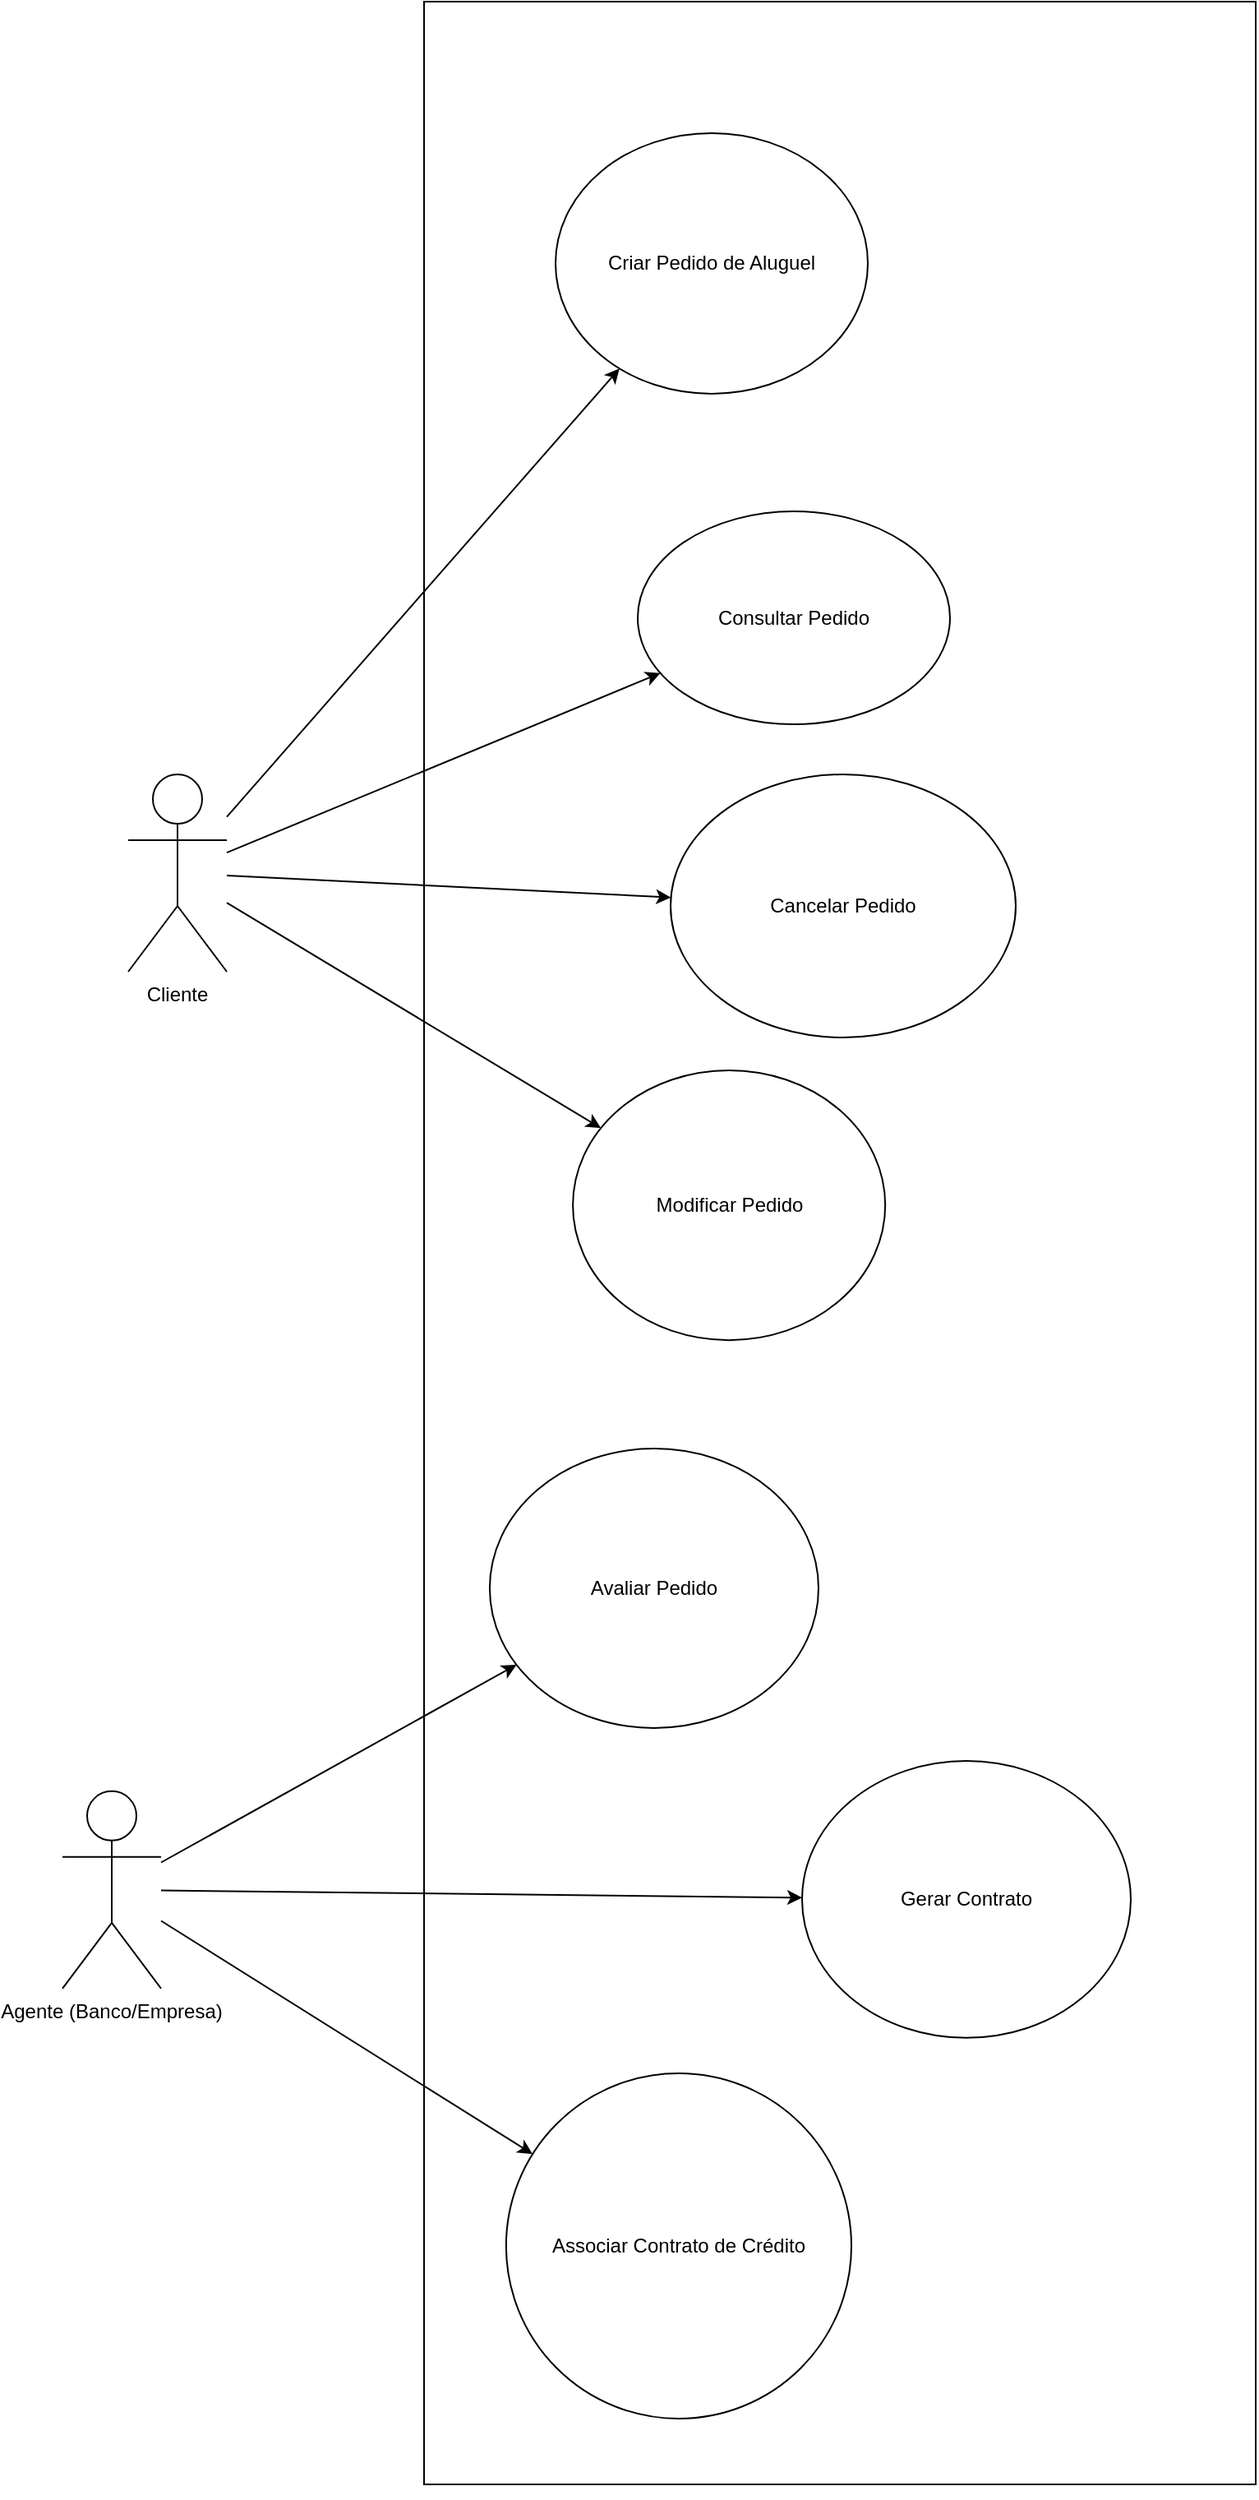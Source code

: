 <mxfile pages="3">
    <diagram id="ueE2YcmuPaFdtMZeYiOE" name="Casos de Uso">
        <mxGraphModel dx="1010" dy="3048" grid="1" gridSize="10" guides="1" tooltips="1" connect="1" arrows="1" fold="1" page="1" pageScale="1" pageWidth="827" pageHeight="1169" math="0" shadow="0">
            <root>
                <mxCell id="0"/>
                <mxCell id="1" parent="0"/>
                <mxCell id="kk-BlIpxpN1UNN-EQ3jS-1" value="" style="shape=rectangle;whiteSpace=wrap;rounded=0;" parent="1" vertex="1">
                    <mxGeometry x="270" y="-1450" width="506" height="1510" as="geometry"/>
                </mxCell>
                <mxCell id="kk-BlIpxpN1UNN-EQ3jS-2" value="Criar Pedido de Aluguel" style="ellipse;whiteSpace=wrap;html=1;" parent="kk-BlIpxpN1UNN-EQ3jS-1" vertex="1">
                    <mxGeometry x="80" y="80" width="190" height="158.44" as="geometry"/>
                </mxCell>
                <mxCell id="kk-BlIpxpN1UNN-EQ3jS-3" value="Consultar Pedido" style="ellipse;whiteSpace=wrap;html=1;" parent="kk-BlIpxpN1UNN-EQ3jS-1" vertex="1">
                    <mxGeometry x="130" y="310" width="190" height="129.53" as="geometry"/>
                </mxCell>
                <mxCell id="kk-BlIpxpN1UNN-EQ3jS-4" value="Modificar Pedido" style="ellipse;whiteSpace=wrap;html=1;" parent="kk-BlIpxpN1UNN-EQ3jS-1" vertex="1">
                    <mxGeometry x="90.54" y="650" width="190.06" height="164.07" as="geometry"/>
                </mxCell>
                <mxCell id="kk-BlIpxpN1UNN-EQ3jS-5" value="Cancelar Pedido" style="ellipse;whiteSpace=wrap;html=1;" parent="kk-BlIpxpN1UNN-EQ3jS-1" vertex="1">
                    <mxGeometry x="150" y="470" width="210" height="160" as="geometry"/>
                </mxCell>
                <mxCell id="kk-BlIpxpN1UNN-EQ3jS-6" value="Avaliar Pedido" style="ellipse;whiteSpace=wrap;html=1;" parent="kk-BlIpxpN1UNN-EQ3jS-1" vertex="1">
                    <mxGeometry x="39.96" y="880" width="200.04" height="170" as="geometry"/>
                </mxCell>
                <mxCell id="kk-BlIpxpN1UNN-EQ3jS-7" value="Gerar Contrato" style="ellipse;whiteSpace=wrap;html=1;" parent="kk-BlIpxpN1UNN-EQ3jS-1" vertex="1">
                    <mxGeometry x="230" y="1070" width="200" height="168.43" as="geometry"/>
                </mxCell>
                <mxCell id="kk-BlIpxpN1UNN-EQ3jS-8" value="Associar Contrato de Crédito" style="ellipse;whiteSpace=wrap;html=1;" parent="kk-BlIpxpN1UNN-EQ3jS-1" vertex="1">
                    <mxGeometry x="49.93" y="1260" width="210.07" height="210" as="geometry"/>
                </mxCell>
                <mxCell id="kk-BlIpxpN1UNN-EQ3jS-10" value="Cliente" style="shape=umlActor;verticalLabelPosition=bottom;verticalAlign=top;" parent="1" vertex="1">
                    <mxGeometry x="90" y="-980" width="60" height="120" as="geometry"/>
                </mxCell>
                <mxCell id="kk-BlIpxpN1UNN-EQ3jS-11" value="Agente (Banco/Empresa)" style="shape=umlActor;verticalLabelPosition=bottom;verticalAlign=top;" parent="1" vertex="1">
                    <mxGeometry x="50" y="-361.57" width="60" height="120" as="geometry"/>
                </mxCell>
                <mxCell id="kk-BlIpxpN1UNN-EQ3jS-13" style="endArrow=classic;html=1;" parent="1" source="kk-BlIpxpN1UNN-EQ3jS-10" target="kk-BlIpxpN1UNN-EQ3jS-2" edge="1">
                    <mxGeometry relative="1" as="geometry"/>
                </mxCell>
                <mxCell id="kk-BlIpxpN1UNN-EQ3jS-14" style="endArrow=classic;html=1;" parent="1" source="kk-BlIpxpN1UNN-EQ3jS-10" target="kk-BlIpxpN1UNN-EQ3jS-3" edge="1">
                    <mxGeometry relative="1" as="geometry"/>
                </mxCell>
                <mxCell id="kk-BlIpxpN1UNN-EQ3jS-15" style="endArrow=classic;html=1;" parent="1" source="kk-BlIpxpN1UNN-EQ3jS-10" target="kk-BlIpxpN1UNN-EQ3jS-4" edge="1">
                    <mxGeometry relative="1" as="geometry"/>
                </mxCell>
                <mxCell id="kk-BlIpxpN1UNN-EQ3jS-16" style="endArrow=classic;html=1;" parent="1" source="kk-BlIpxpN1UNN-EQ3jS-10" target="kk-BlIpxpN1UNN-EQ3jS-5" edge="1">
                    <mxGeometry relative="1" as="geometry"/>
                </mxCell>
                <mxCell id="kk-BlIpxpN1UNN-EQ3jS-17" style="endArrow=classic;html=1;" parent="1" source="kk-BlIpxpN1UNN-EQ3jS-11" target="kk-BlIpxpN1UNN-EQ3jS-6" edge="1">
                    <mxGeometry relative="1" as="geometry"/>
                </mxCell>
                <mxCell id="kk-BlIpxpN1UNN-EQ3jS-18" style="endArrow=classic;html=1;" parent="1" source="kk-BlIpxpN1UNN-EQ3jS-11" target="kk-BlIpxpN1UNN-EQ3jS-7" edge="1">
                    <mxGeometry relative="1" as="geometry"/>
                </mxCell>
                <mxCell id="kk-BlIpxpN1UNN-EQ3jS-19" style="endArrow=classic;html=1;" parent="1" source="kk-BlIpxpN1UNN-EQ3jS-11" target="kk-BlIpxpN1UNN-EQ3jS-8" edge="1">
                    <mxGeometry relative="1" as="geometry"/>
                </mxCell>
                <mxCell id="98hVq_maSWGoU0MG_7jL-2" style="edgeStyle=orthogonalEdgeStyle;rounded=0;orthogonalLoop=1;jettySize=auto;html=1;exitX=0.5;exitY=1;exitDx=0;exitDy=0;" parent="1" source="kk-BlIpxpN1UNN-EQ3jS-1" target="kk-BlIpxpN1UNN-EQ3jS-1" edge="1">
                    <mxGeometry relative="1" as="geometry"/>
                </mxCell>
            </root>
        </mxGraphModel>
    </diagram>
    <diagram name="Diagrama de Classes" id="aBXxrflKKB0-HzNy8kOW">
        <mxGraphModel dx="1904" dy="1926" grid="1" gridSize="10" guides="1" tooltips="1" connect="1" arrows="1" fold="1" page="1" pageScale="1" pageWidth="827" pageHeight="1169" math="0" shadow="0">
            <root>
                <mxCell id="0"/>
                <mxCell id="1" parent="0"/>
                <mxCell id="2" value="&lt;b&gt;Usuario&lt;/b&gt;&lt;br&gt;&lt;hr&gt;- id: Int&lt;br&gt;- login: String&lt;br&gt;- senha: String&lt;br&gt;- tipo: TipoUsuario&lt;br&gt;&lt;hr&gt;+ autenticar()&lt;br&gt;+ alterarSenha()" style="shape=umlClass;html=1;whiteSpace=wrap;" parent="1" vertex="1">
                    <mxGeometry x="370" y="-600" width="260" height="160" as="geometry"/>
                </mxCell>
                <mxCell id="3" value="&lt;b&gt;Cliente&lt;/b&gt;&lt;br&gt;&lt;hr&gt;- id: Int&lt;br&gt;- rg: String&lt;br&gt;- cpf: String&lt;br&gt;- nome: String&lt;br&gt;- endereco: String&lt;br&gt;- profissao: String&lt;br&gt;- empregadores: List&lt;br&gt;- rendimentos: List(max 3)&lt;br&gt;&lt;hr&gt;+ atualizarDados()&lt;br&gt;+ listarPedidos()" style="shape=umlClass;html=1;whiteSpace=wrap;" parent="1" vertex="1">
                    <mxGeometry x="370" y="-335" width="260" height="270" as="geometry"/>
                </mxCell>
                <mxCell id="-XTG8YECijy0q91fTInH-19" style="edgeStyle=none;html=1;entryX=0.5;entryY=0;entryDx=0;entryDy=0;endArrow=classic;endFill=1;" edge="1" parent="1" source="4" target="6">
                    <mxGeometry relative="1" as="geometry"/>
                </mxCell>
                <mxCell id="4" value="&lt;b&gt;Agente&lt;/b&gt;&lt;br&gt;&lt;hr&gt;- id: Int&lt;br&gt;- nome: String&lt;br&gt;- tipo: TipoAgente&lt;br&gt;&lt;hr&gt;+ avaliarPedido(Pedido)&lt;br&gt;+ registrarContrato(Contrato)" style="shape=umlClass;html=1;whiteSpace=wrap;" parent="1" vertex="1">
                    <mxGeometry x="-150" y="30" width="260" height="160" as="geometry"/>
                </mxCell>
                <mxCell id="-XTG8YECijy0q91fTInH-18" style="edgeStyle=none;html=1;entryX=0.5;entryY=0;entryDx=0;entryDy=0;endArrow=classic;endFill=1;" edge="1" parent="1" source="5" target="4">
                    <mxGeometry relative="1" as="geometry"/>
                </mxCell>
                <mxCell id="5" value="&lt;b&gt;Pedido&lt;/b&gt;&lt;br&gt;&lt;hr&gt;- id: Int&lt;br&gt;- data: LocalDateTime&lt;br&gt;- status: StatusPedido&lt;br&gt;&lt;hr&gt;+ modificar()&lt;br&gt;+ cancelar()&lt;br&gt;+ consultarStatus()" style="shape=umlClass;html=1;whiteSpace=wrap;" parent="1" vertex="1">
                    <mxGeometry x="-150" y="-280" width="260" height="160" as="geometry"/>
                </mxCell>
                <mxCell id="6" value="&lt;b&gt;Contrato&lt;/b&gt;&lt;br&gt;&lt;hr&gt;- id: Int&lt;br&gt;- tipoPropriedade: TipoPropriedade&lt;br&gt;- dataInicio: LocalDate&lt;br&gt;- dataFim: LocalDate&lt;br&gt;- valorMensal: BigDecimal&lt;br&gt;&lt;hr&gt;+ ativar()&lt;br&gt;+ encerrar()" style="shape=umlClass;html=1;whiteSpace=wrap;" parent="1" vertex="1">
                    <mxGeometry x="-150" y="290" width="260" height="160" as="geometry"/>
                </mxCell>
                <mxCell id="7" value="&lt;b&gt;Automovel&lt;/b&gt;&lt;br&gt;&lt;hr&gt;- id: Int&lt;br&gt;- placa: String&lt;br&gt;- matricula: String&lt;br&gt;- ano: Int&lt;br&gt;- marca: String&lt;br&gt;- modelo: String&lt;br&gt;&lt;hr&gt;+ disponivel()&lt;br&gt;+ reservar()" style="shape=umlClass;html=1;whiteSpace=wrap;" parent="1" vertex="1">
                    <mxGeometry x="-150" y="560" width="260" height="160" as="geometry"/>
                </mxCell>
                <mxCell id="8" value="&lt;b&gt;Credito&lt;/b&gt;&lt;br&gt;&lt;hr&gt;- id: Int&lt;br&gt;- banco: String&lt;br&gt;- valor: BigDecimal&lt;br&gt;- taxaJuros: BigDecimal&lt;br&gt;- condicoes: String&lt;br&gt;&lt;hr&gt;+ calcularParcelas()&lt;br&gt;+ aprovar()" style="shape=umlClass;html=1;whiteSpace=wrap;" parent="1" vertex="1">
                    <mxGeometry x="290" y="290" width="260" height="160" as="geometry"/>
                </mxCell>
                <mxCell id="9" value="&lt;b&gt;Empregador&lt;/b&gt;&lt;br/&gt;&lt;hr/&gt;- nome: String&lt;br/&gt;- cnpj: String&lt;br/&gt;- endereco: String&lt;br/&gt;&lt;hr/&gt;+ validarVinculo()" style="shape=umlClass;html=1;whiteSpace=wrap;" parent="1" vertex="1">
                    <mxGeometry x="370" y="50" width="260" height="160" as="geometry"/>
                </mxCell>
                <mxCell id="11" style="endArrow=block;endFill=0;html=1;" parent="1" source="3" target="2" edge="1">
                    <mxGeometry relative="1" as="geometry"/>
                </mxCell>
                <mxCell id="13" value="" style="endArrow=block;startArrow=diamondThin;startFill=0;html=1;" parent="1" source="3" target="5" edge="1">
                    <mxGeometry relative="1" as="geometry"/>
                </mxCell>
                <mxCell id="15" value="" style="endArrow=block;html=1;" parent="1" source="6" target="7" edge="1">
                    <mxGeometry relative="1" as="geometry"/>
                </mxCell>
                <mxCell id="16" value="" style="endArrow=block;html=1;" parent="1" source="6" target="8" edge="1">
                    <mxGeometry relative="1" as="geometry"/>
                </mxCell>
                <mxCell id="18" value="" style="endArrow=block;startArrow=diamondThin;startFill=0;html=1;" parent="1" source="3" target="9" edge="1">
                    <mxGeometry relative="1" as="geometry"/>
                </mxCell>
            </root>
        </mxGraphModel>
    </diagram>
    <diagram name="Diagrama de Pacotes" id="o9rWylQzHUnbPJJ1LmEw">
        <mxGraphModel dx="1635" dy="568" grid="1" gridSize="10" guides="1" tooltips="1" connect="1" arrows="1" fold="1" page="1" pageScale="1" pageWidth="827" pageHeight="1169" math="0" shadow="0">
            <root>
                <mxCell id="0"/>
                <mxCell id="1" parent="0"/>
                <mxCell id="2" value="&lt;b&gt;controller&lt;/b&gt;&lt;hr&gt;ClienteController&lt;br&gt;PedidoController&lt;br&gt;ContratoController" style="shape=folder;whiteSpace=wrap;html=1;" parent="1" vertex="1">
                    <mxGeometry x="-10" y="60" width="260" height="160" as="geometry"/>
                </mxCell>
                <mxCell id="3" value="&lt;b&gt;service&lt;/b&gt;&lt;hr&gt;ClienteService&lt;br&gt;PedidoService&lt;br&gt;ContratoService" style="shape=folder;whiteSpace=wrap;html=1;" parent="1" vertex="1">
                    <mxGeometry x="360" y="60" width="260" height="160" as="geometry"/>
                </mxCell>
                <mxCell id="4" value="&lt;b&gt;percistencia&lt;/b&gt;&lt;br&gt;&lt;hr&gt;ClienteRepository&lt;br&gt;PedidoRepository&lt;br&gt;ContratoRepository&lt;br&gt;AutomovelRepository" style="shape=folder;whiteSpace=wrap;html=1;" parent="1" vertex="1">
                    <mxGeometry x="680" y="60" width="260" height="160" as="geometry"/>
                </mxCell>
                <mxCell id="5" value="&lt;b&gt;model&lt;/b&gt;&lt;hr&gt;Usuario&lt;br&gt;Cliente&lt;br&gt;Agente&lt;br&gt;Pedido&lt;br&gt;Contrato&lt;br&gt;Automovel&lt;br&gt;Credito&lt;br&gt;Empregador" style="shape=folder;whiteSpace=wrap;html=1;" parent="1" vertex="1">
                    <mxGeometry x="450" y="300" width="460" height="200" as="geometry"/>
                </mxCell>
                <mxCell id="7" value="" style="dashed=1;endArrow=open;html=1;" parent="1" source="2" target="3" edge="1">
                    <mxGeometry relative="1" as="geometry"/>
                </mxCell>
                <mxCell id="8" value="" style="dashed=1;endArrow=open;html=1;" parent="1" source="3" target="4" edge="1">
                    <mxGeometry relative="1" as="geometry"/>
                </mxCell>
                <mxCell id="10" value="" style="dashed=1;endArrow=open;html=1;entryX=0.377;entryY=0.1;entryDx=0;entryDy=0;entryPerimeter=0;" parent="1" source="3" target="5" edge="1">
                    <mxGeometry relative="1" as="geometry"/>
                </mxCell>
                <mxCell id="11" value="" style="dashed=1;endArrow=open;html=1;entryX=0.591;entryY=0.088;entryDx=0;entryDy=0;entryPerimeter=0;" parent="1" source="4" target="5" edge="1">
                    <mxGeometry relative="1" as="geometry"/>
                </mxCell>
            </root>
        </mxGraphModel>
    </diagram>
</mxfile>